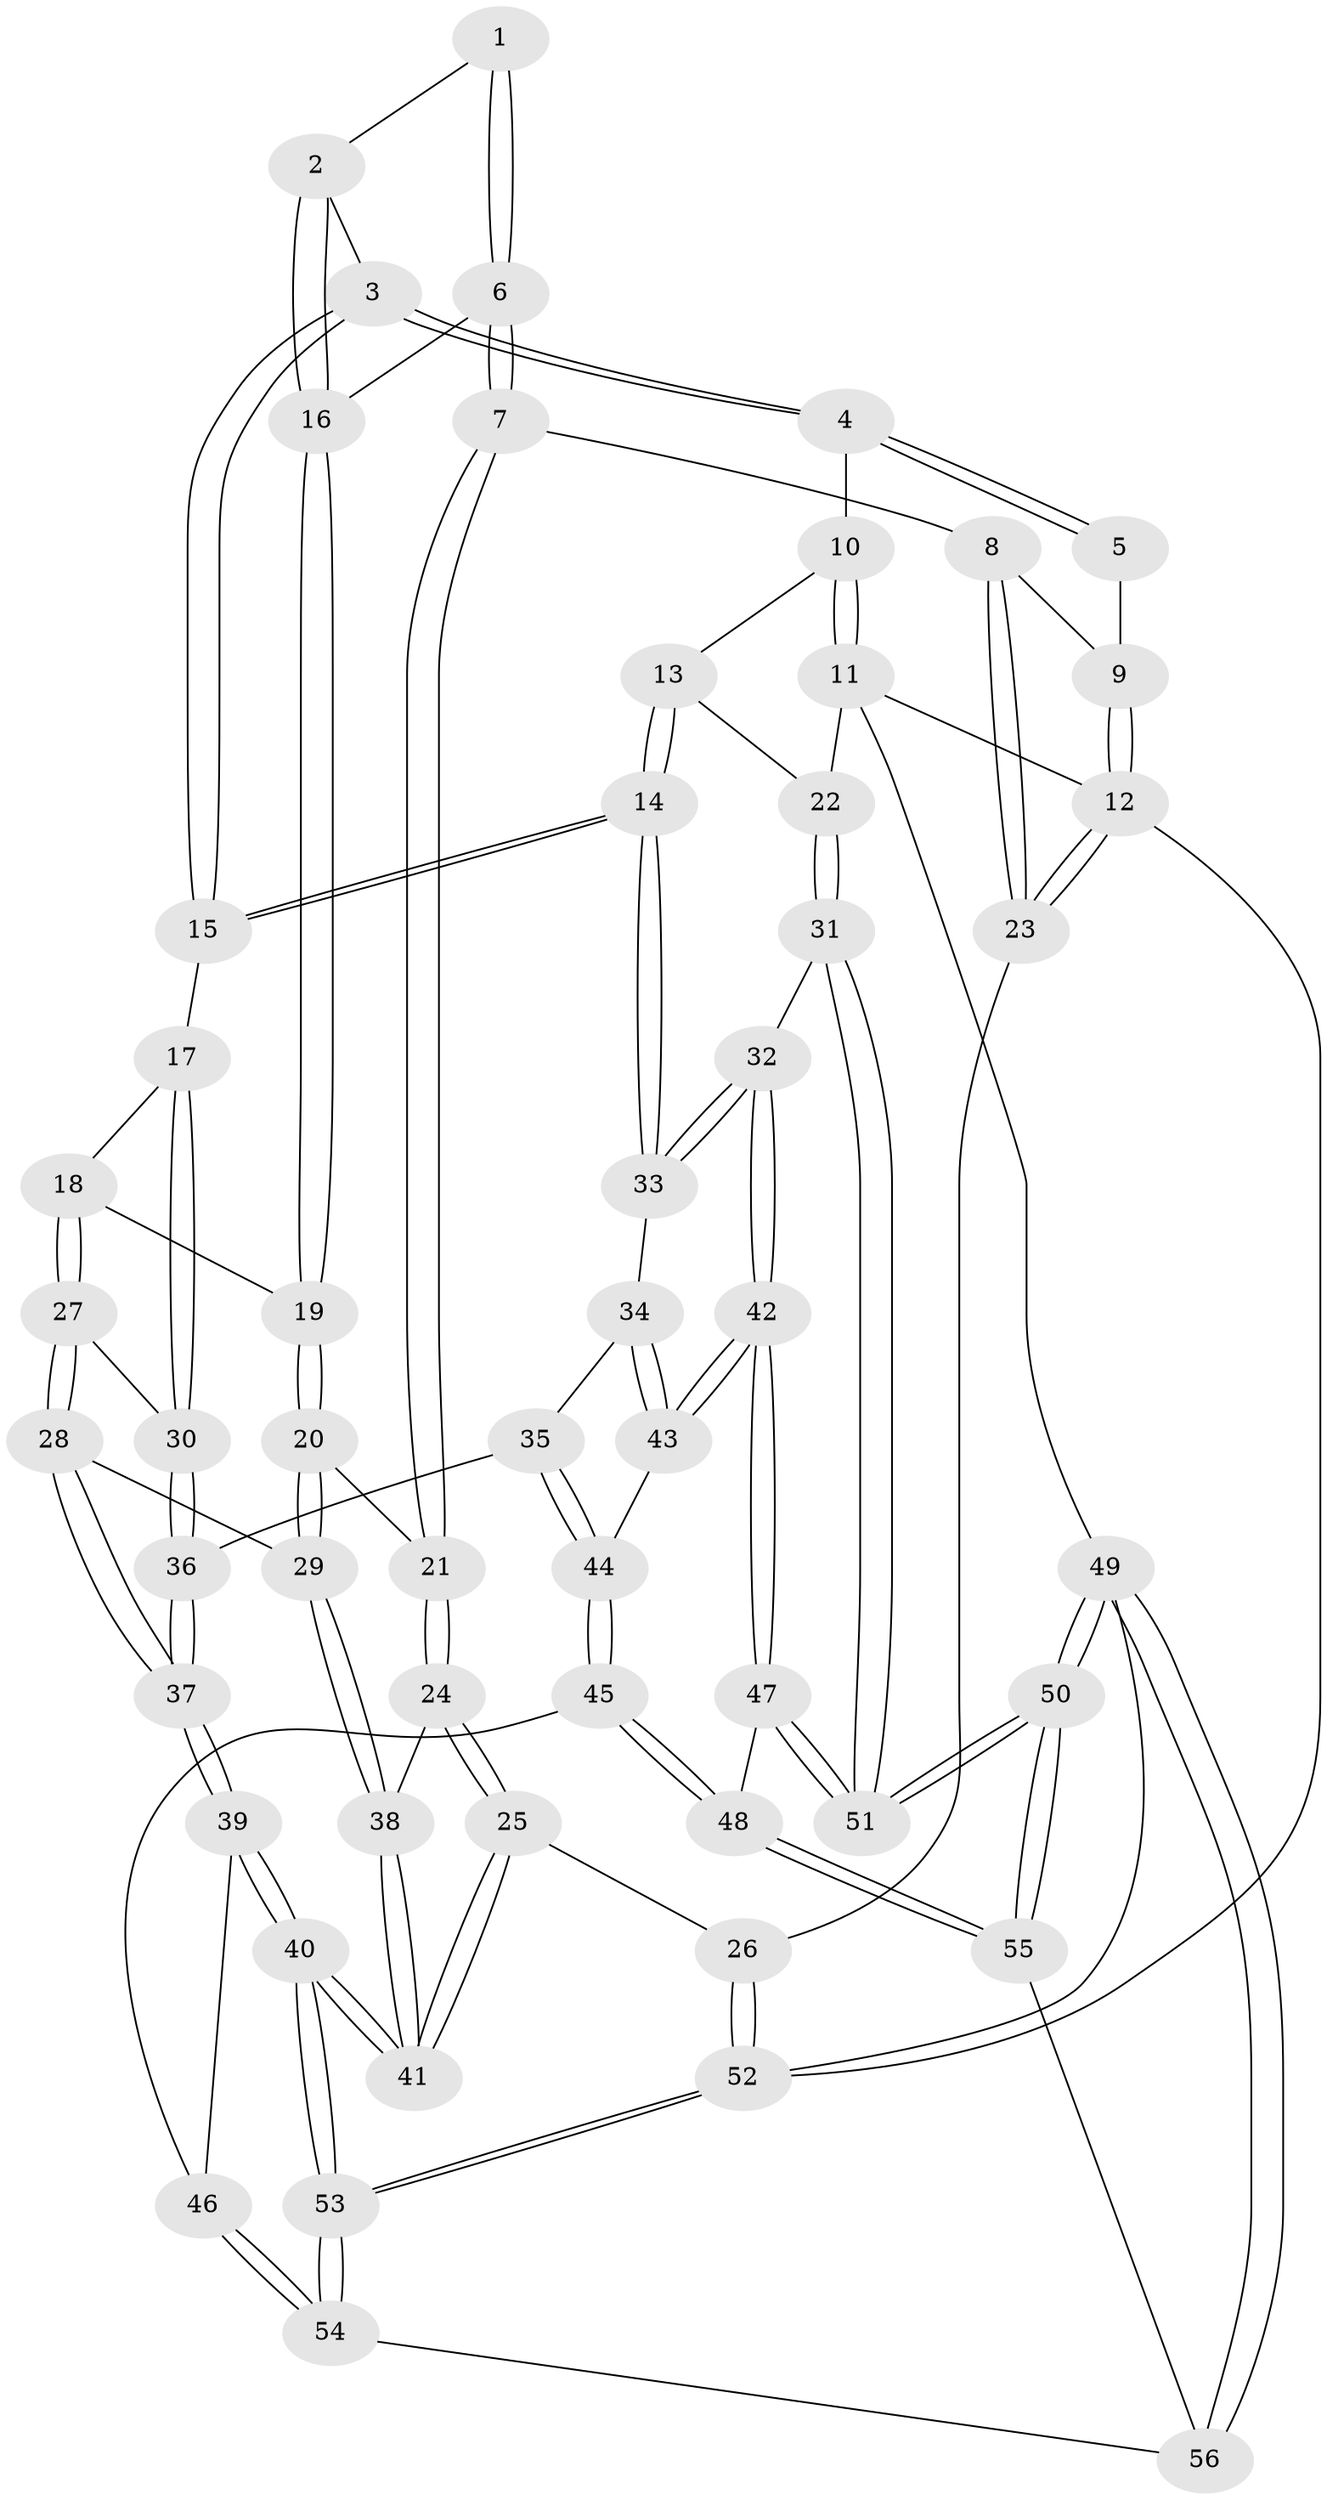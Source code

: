 // Generated by graph-tools (version 1.1) at 2025/51/03/09/25 03:51:02]
// undirected, 56 vertices, 137 edges
graph export_dot {
graph [start="1"]
  node [color=gray90,style=filled];
  1 [pos="+0.27279987765985353+0"];
  2 [pos="+0.3780589753540282+0.2330739547495714"];
  3 [pos="+0.5675740900598885+0.005686771149066965"];
  4 [pos="+0.5674098575246657+0"];
  5 [pos="+0.23792189526413954+0"];
  6 [pos="+0.3230026913109756+0.2474990074638573"];
  7 [pos="+0.1768279539128457+0.2718160526861037"];
  8 [pos="+0.16210561299137274+0.25859745599773387"];
  9 [pos="+0.09780018140196048+0"];
  10 [pos="+0.8694184569155076+0"];
  11 [pos="+1+0"];
  12 [pos="+0+0"];
  13 [pos="+0.828040385016019+0.24527295022810902"];
  14 [pos="+0.7486799469016565+0.3554517638559257"];
  15 [pos="+0.6612500456393943+0.31539453012465896"];
  16 [pos="+0.3672201206327834+0.2517271170406656"];
  17 [pos="+0.610869763266262+0.34070903564850236"];
  18 [pos="+0.4654729214315174+0.36428154892761744"];
  19 [pos="+0.43925172050110023+0.36452881900449713"];
  20 [pos="+0.34720917543335705+0.45948520497651196"];
  21 [pos="+0.2139119748621244+0.4348862546423692"];
  22 [pos="+1+0"];
  23 [pos="+0+0.37775092196243704"];
  24 [pos="+0.16179111850423056+0.49189016455067347"];
  25 [pos="+0+0.5531722935361701"];
  26 [pos="+0+0.5560446942156716"];
  27 [pos="+0.4918708033477479+0.5013102266184574"];
  28 [pos="+0.4024606120003551+0.5815656443476891"];
  29 [pos="+0.38621482843644717+0.5700065645538704"];
  30 [pos="+0.553687108620771+0.5131604287853913"];
  31 [pos="+1+0.5347707340759063"];
  32 [pos="+0.9333295821637042+0.49612840697125604"];
  33 [pos="+0.8360872792790321+0.46817197754743145"];
  34 [pos="+0.795105815997412+0.5140062278122789"];
  35 [pos="+0.6045320738496522+0.6226385158899129"];
  36 [pos="+0.5618666160796506+0.638507985054426"];
  37 [pos="+0.5073179329557381+0.6929803226099474"];
  38 [pos="+0.2444136563158336+0.6542485168999428"];
  39 [pos="+0.5024046876319587+0.7596943152094117"];
  40 [pos="+0.23190667126962988+0.8110531340462203"];
  41 [pos="+0.22109609285413626+0.7332230631706954"];
  42 [pos="+0.7883648371549992+0.7750353998236871"];
  43 [pos="+0.745985708551009+0.7275426514323188"];
  44 [pos="+0.739977865023631+0.7282341819372338"];
  45 [pos="+0.5441658510172832+0.8027755462148065"];
  46 [pos="+0.523481197645007+0.7912167293418727"];
  47 [pos="+0.8392320419746461+0.8545003892809636"];
  48 [pos="+0.6059254233878275+0.8669077661898775"];
  49 [pos="+1+1"];
  50 [pos="+1+1"];
  51 [pos="+1+1"];
  52 [pos="+0+1"];
  53 [pos="+0+1"];
  54 [pos="+0.34920607790122477+1"];
  55 [pos="+0.6117926786359428+0.8964895828437985"];
  56 [pos="+0.6320830233221888+1"];
  1 -- 2;
  1 -- 6;
  1 -- 6;
  2 -- 3;
  2 -- 16;
  2 -- 16;
  3 -- 4;
  3 -- 4;
  3 -- 15;
  3 -- 15;
  4 -- 5;
  4 -- 5;
  4 -- 10;
  5 -- 9;
  6 -- 7;
  6 -- 7;
  6 -- 16;
  7 -- 8;
  7 -- 21;
  7 -- 21;
  8 -- 9;
  8 -- 23;
  8 -- 23;
  9 -- 12;
  9 -- 12;
  10 -- 11;
  10 -- 11;
  10 -- 13;
  11 -- 12;
  11 -- 22;
  11 -- 49;
  12 -- 23;
  12 -- 23;
  12 -- 52;
  13 -- 14;
  13 -- 14;
  13 -- 22;
  14 -- 15;
  14 -- 15;
  14 -- 33;
  14 -- 33;
  15 -- 17;
  16 -- 19;
  16 -- 19;
  17 -- 18;
  17 -- 30;
  17 -- 30;
  18 -- 19;
  18 -- 27;
  18 -- 27;
  19 -- 20;
  19 -- 20;
  20 -- 21;
  20 -- 29;
  20 -- 29;
  21 -- 24;
  21 -- 24;
  22 -- 31;
  22 -- 31;
  23 -- 26;
  24 -- 25;
  24 -- 25;
  24 -- 38;
  25 -- 26;
  25 -- 41;
  25 -- 41;
  26 -- 52;
  26 -- 52;
  27 -- 28;
  27 -- 28;
  27 -- 30;
  28 -- 29;
  28 -- 37;
  28 -- 37;
  29 -- 38;
  29 -- 38;
  30 -- 36;
  30 -- 36;
  31 -- 32;
  31 -- 51;
  31 -- 51;
  32 -- 33;
  32 -- 33;
  32 -- 42;
  32 -- 42;
  33 -- 34;
  34 -- 35;
  34 -- 43;
  34 -- 43;
  35 -- 36;
  35 -- 44;
  35 -- 44;
  36 -- 37;
  36 -- 37;
  37 -- 39;
  37 -- 39;
  38 -- 41;
  38 -- 41;
  39 -- 40;
  39 -- 40;
  39 -- 46;
  40 -- 41;
  40 -- 41;
  40 -- 53;
  40 -- 53;
  42 -- 43;
  42 -- 43;
  42 -- 47;
  42 -- 47;
  43 -- 44;
  44 -- 45;
  44 -- 45;
  45 -- 46;
  45 -- 48;
  45 -- 48;
  46 -- 54;
  46 -- 54;
  47 -- 48;
  47 -- 51;
  47 -- 51;
  48 -- 55;
  48 -- 55;
  49 -- 50;
  49 -- 50;
  49 -- 56;
  49 -- 56;
  49 -- 52;
  50 -- 51;
  50 -- 51;
  50 -- 55;
  50 -- 55;
  52 -- 53;
  52 -- 53;
  53 -- 54;
  53 -- 54;
  54 -- 56;
  55 -- 56;
}
